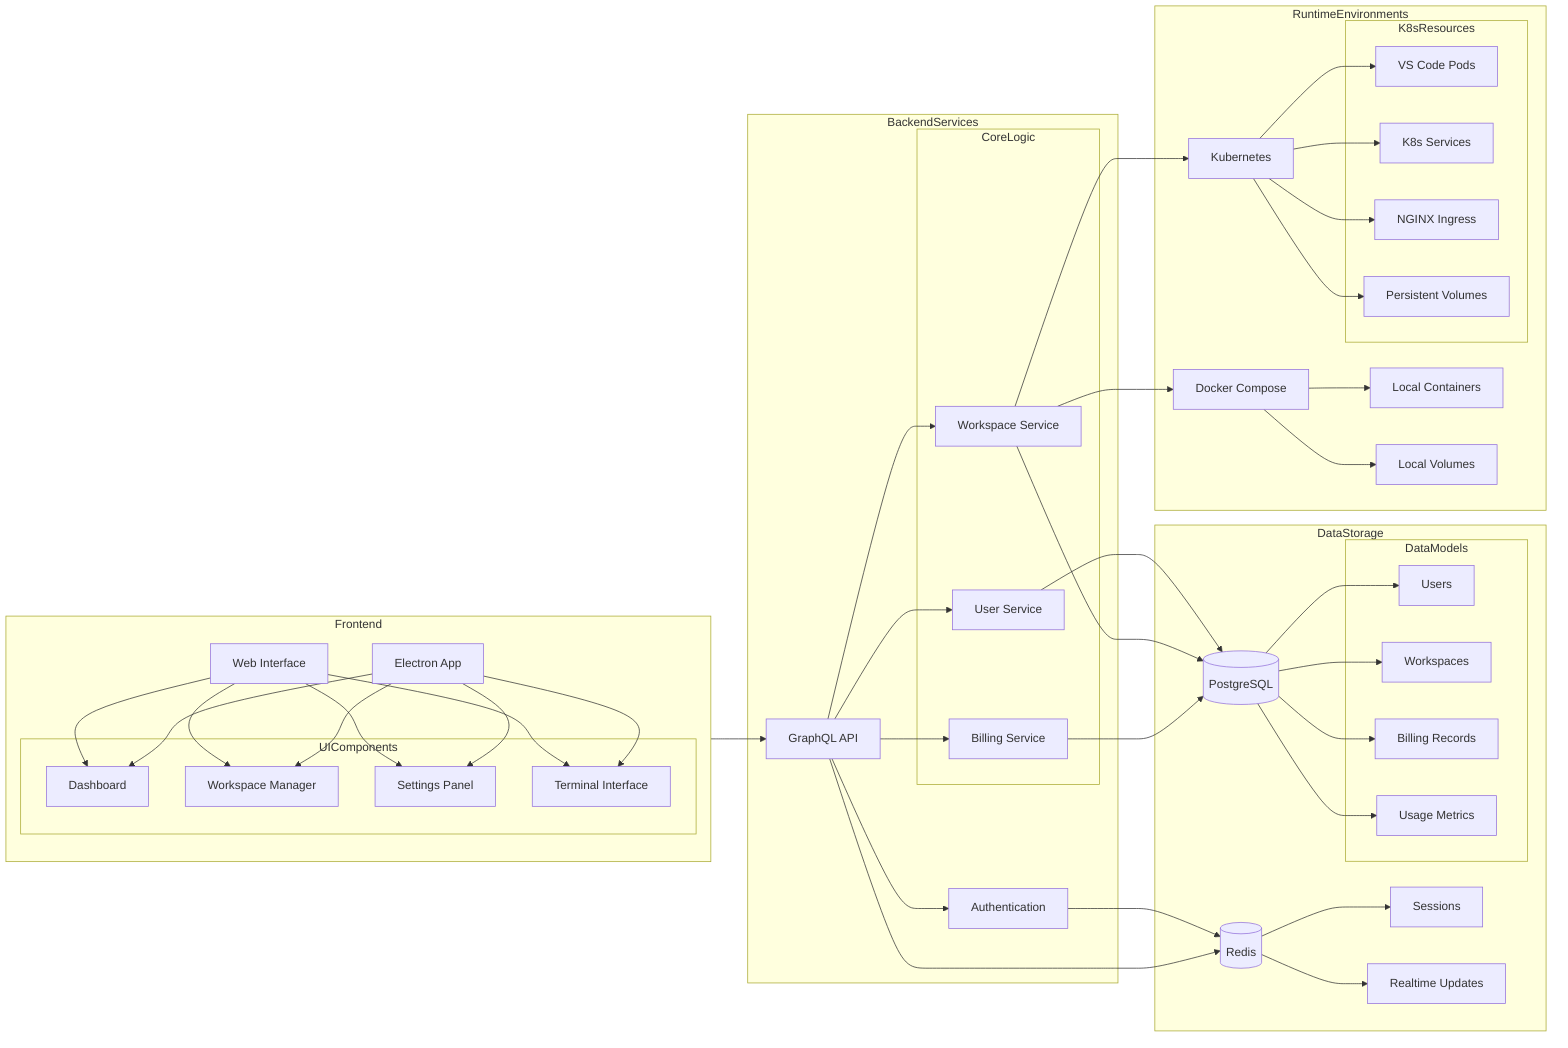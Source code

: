 flowchart LR
    subgraph Frontend
        WebUI[Web Interface]
        ElectronApp[Electron App]
        
        subgraph UIComponents
            Dashboard[Dashboard]
            WorkspaceManager[Workspace Manager]
            Settings[Settings Panel]
            Terminal[Terminal Interface]
        end
        
        WebUI --> Dashboard
        WebUI --> WorkspaceManager
        WebUI --> Settings
        WebUI --> Terminal
        
        ElectronApp --> Dashboard
        ElectronApp --> WorkspaceManager
        ElectronApp --> Settings
        ElectronApp --> Terminal
    end
    
    subgraph BackendServices
        API[GraphQL API]
        Auth[Authentication]
        
        subgraph CoreLogic
            UserService[User Service]
            WorkspaceService[Workspace Service]
            BillingService[Billing Service]
        end
        
        API --> Auth
        API --> UserService
        API --> WorkspaceService
        API --> BillingService
    end
    
    subgraph DataStorage
        SQL[(PostgreSQL)]
        Cache[(Redis)]
        
        subgraph DataModels
            Users[Users]
            Workspaces[Workspaces]
            Billing[Billing Records]
            Usage[Usage Metrics]
        end
        
        SQL --> Users
        SQL --> Workspaces
        SQL --> Billing
        SQL --> Usage
        
        Cache --> Sessions[Sessions]
        Cache --> Realtime[Realtime Updates]
    end
    
    subgraph RuntimeEnvironments
        K8s[Kubernetes]
        Compose[Docker Compose]
        
        subgraph K8sResources
            Pods[VS Code Pods]
            Services[K8s Services]
            Ingress[NGINX Ingress]
            Storage[Persistent Volumes]
        end
        
        K8s --> Pods
        K8s --> Services
        K8s --> Ingress
        K8s --> Storage
        
        Compose --> Containers[Local Containers]
        Compose --> LocalVolumes[Local Volumes]
    end
    
    Frontend --> API
    
    UserService --> SQL
    WorkspaceService --> SQL
    BillingService --> SQL
    
    Auth --> Cache
    API --> Cache
    
    WorkspaceService --> K8s
    WorkspaceService --> Compose